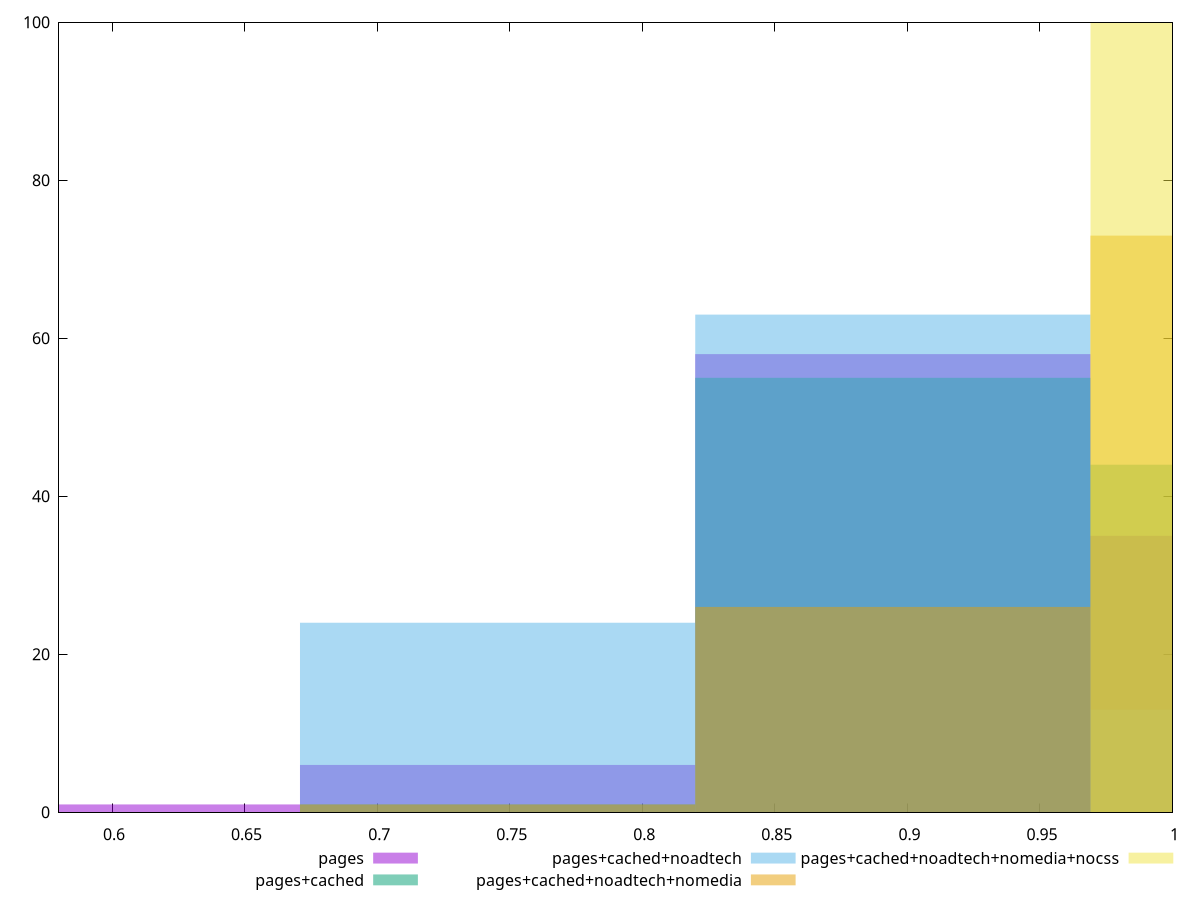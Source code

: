 reset

$pages <<EOF
0.5963538085762838 1
0.7454422607203548 6
1.0436191650084967 35
0.8945307128644258 58
EOF

$pagesCached <<EOF
0.7454422607203548 1
0.8945307128644258 55
1.0436191650084967 44
EOF

$pagesCachedNoadtech <<EOF
0.8945307128644258 63
1.0436191650084967 13
0.7454422607203548 24
EOF

$pagesCachedNoadtechNomedia <<EOF
0.8945307128644258 26
1.0436191650084967 73
0.7454422607203548 1
EOF

$pagesCachedNoadtechNomediaNocss <<EOF
1.0436191650084967 100
EOF

set key outside below
set boxwidth 0.14908845214407096
set xrange [0.58:1]
set yrange [0:100]
set trange [0:100]
set style fill transparent solid 0.5 noborder
set terminal svg size 640, 530 enhanced background rgb 'white'
set output "report_00017_2021-02-10T15-08-03.406Z/unused-css-rules/comparison/histogram/all_score.svg"

plot $pages title "pages" with boxes, \
     $pagesCached title "pages+cached" with boxes, \
     $pagesCachedNoadtech title "pages+cached+noadtech" with boxes, \
     $pagesCachedNoadtechNomedia title "pages+cached+noadtech+nomedia" with boxes, \
     $pagesCachedNoadtechNomediaNocss title "pages+cached+noadtech+nomedia+nocss" with boxes

reset
